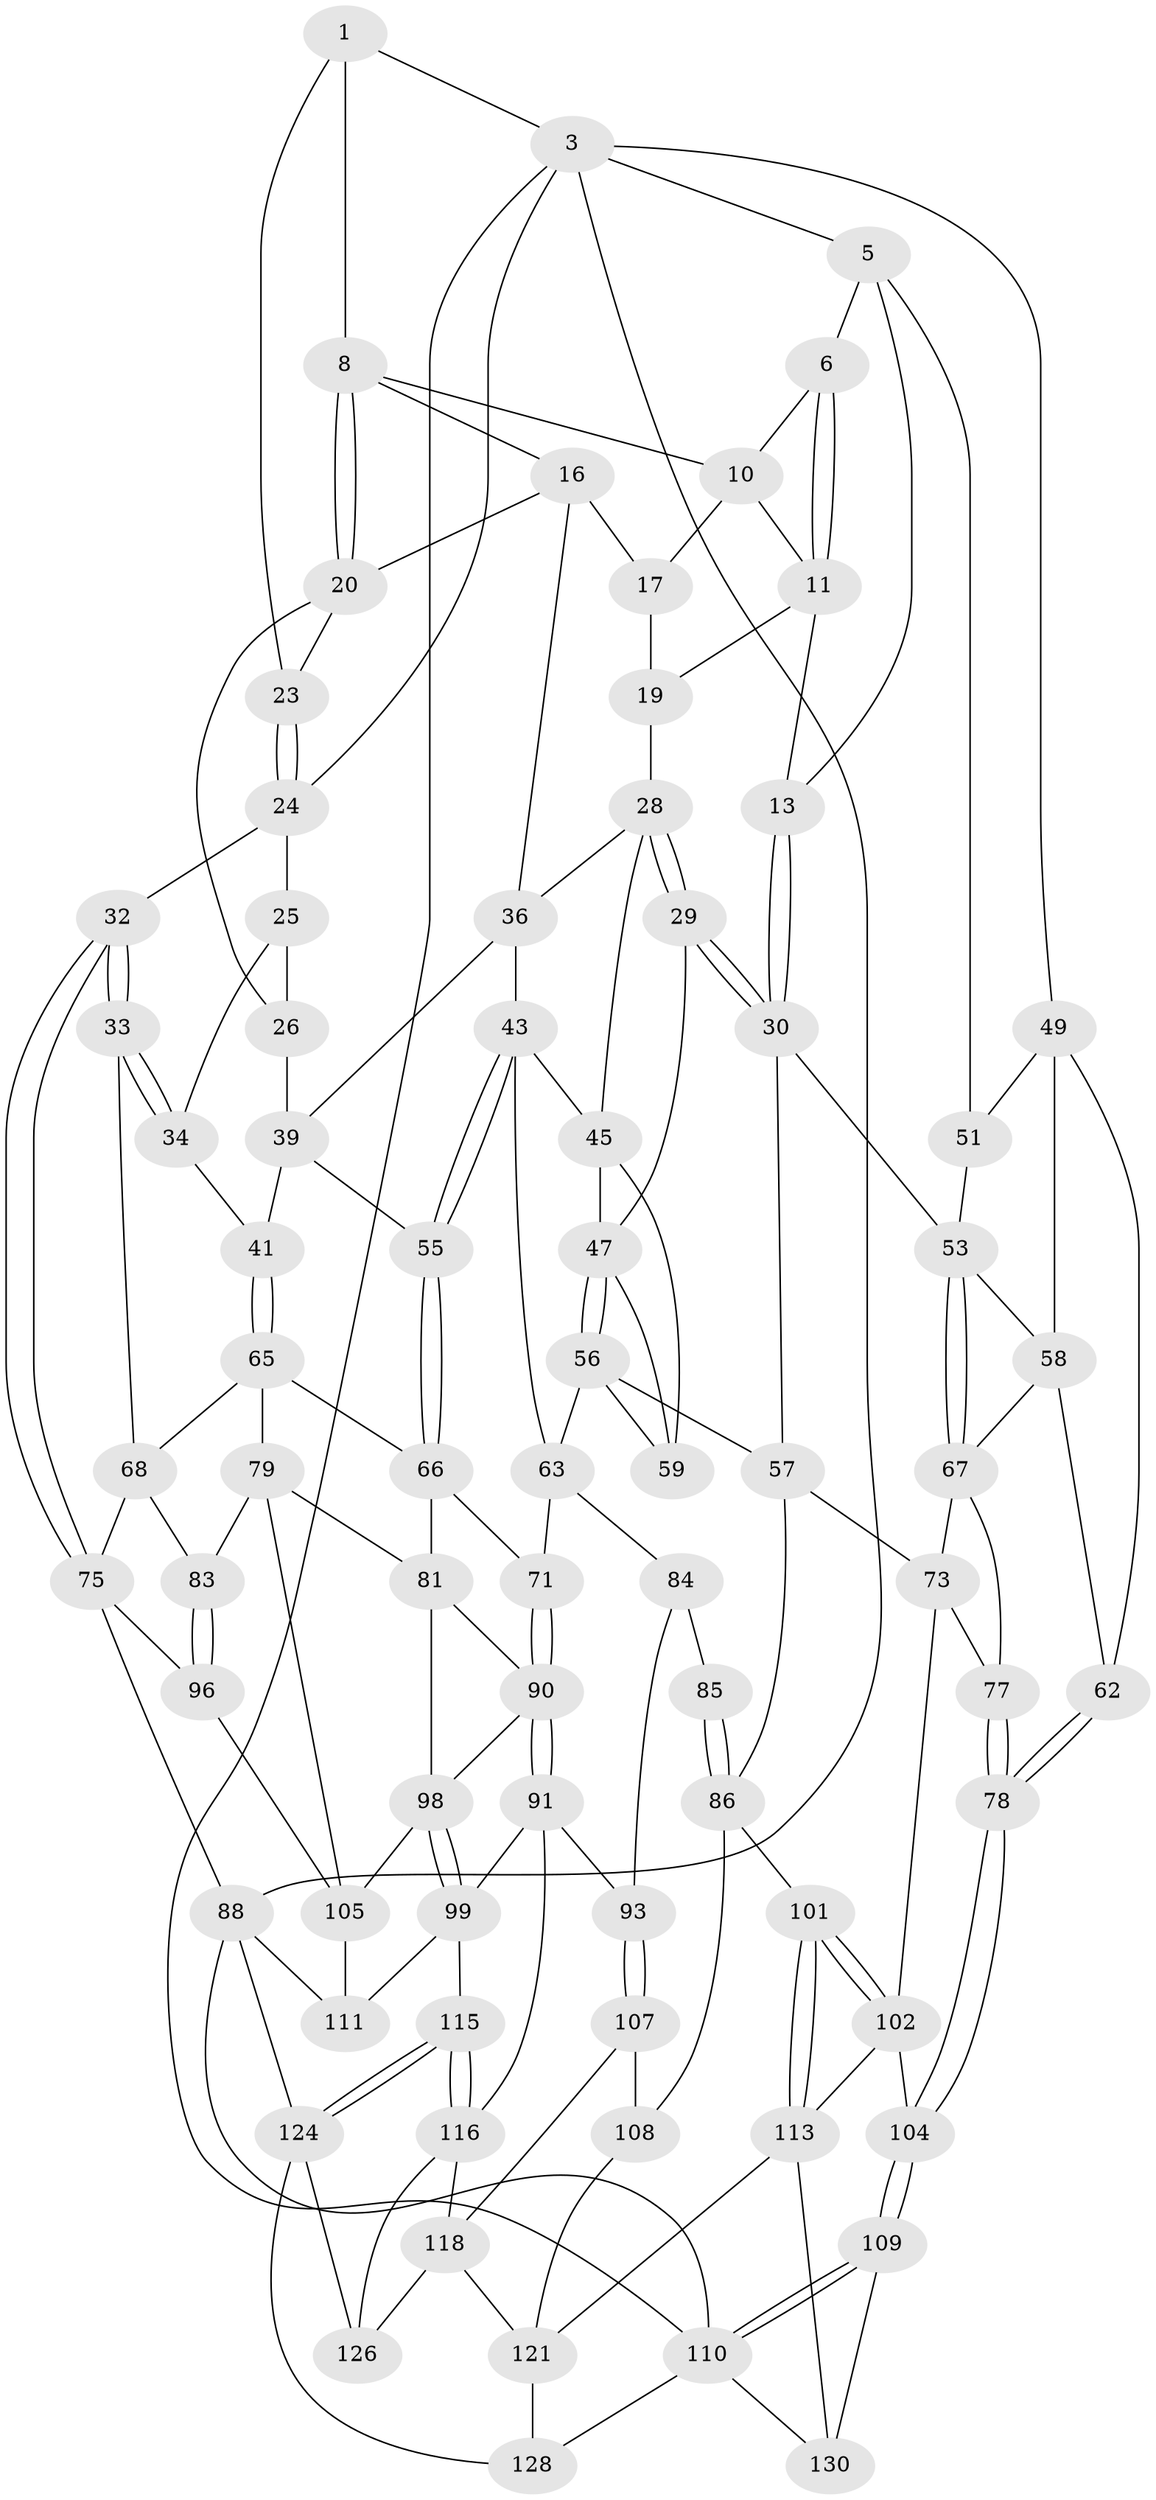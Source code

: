 // Generated by graph-tools (version 1.1) at 2025/52/02/27/25 19:52:38]
// undirected, 78 vertices, 169 edges
graph export_dot {
graph [start="1"]
  node [color=gray90,style=filled];
  1 [pos="+0.6957814392022663+0",super="+2"];
  3 [pos="+1+0",super="+4"];
  5 [pos="+0.20073572747091864+0",super="+14"];
  6 [pos="+0.39582149199386785+0",super="+7"];
  8 [pos="+0.7088570795669519+0.0904720180523672",super="+9"];
  10 [pos="+0.6105063353447034+0.03924062787199508",super="+15"];
  11 [pos="+0.412644645071957+0",super="+12"];
  13 [pos="+0.1339044371608473+0.17114478029079416"];
  16 [pos="+0.5425063455755923+0.16799978050044342",super="+22"];
  17 [pos="+0.5304876530855104+0.16544502029011618",super="+18"];
  19 [pos="+0.3350802937012582+0.15013239570611742",super="+27"];
  20 [pos="+0.727100122718969+0.11717421163570675",super="+21"];
  23 [pos="+0.9135045570382501+0"];
  24 [pos="+0.875445459144139+0.1884583771943111",super="+31"];
  25 [pos="+0.8730873191173086+0.19121372550651936",super="+35"];
  26 [pos="+0.7470493395366294+0.1754190501899598",super="+38"];
  28 [pos="+0.41319752588831243+0.27726518286774354",super="+37"];
  29 [pos="+0.40619086164011026+0.2923461724983394"];
  30 [pos="+0.3291222473977889+0.3400578254643691",super="+52"];
  32 [pos="+1+0.3532061509185359"];
  33 [pos="+1+0.3547178952271442"];
  34 [pos="+0.9698880917062963+0.3479706848790149"];
  36 [pos="+0.6367683095695303+0.22897638985592375",super="+40"];
  39 [pos="+0.7779336425628645+0.3308710691469435",super="+42"];
  41 [pos="+0.9489746016654601+0.36073379656122523"];
  43 [pos="+0.6475818907910241+0.3923437841129888",super="+44"];
  45 [pos="+0.5533489715775194+0.3706140416272135",super="+46"];
  47 [pos="+0.4354991863824198+0.33206675821971454",super="+48"];
  49 [pos="+0+0.1926312790689422",super="+50"];
  51 [pos="+0.11528699115011601+0.17896251812172126"];
  53 [pos="+0.18919425673176518+0.4270320155637211",super="+54"];
  55 [pos="+0.7896828729232422+0.4831208762288042"];
  56 [pos="+0.39047395717510336+0.521538921511962",super="+60"];
  57 [pos="+0.3388780346864307+0.5154591479450281",super="+72"];
  58 [pos="+0.059066350596586534+0.4000158858108512",super="+61"];
  59 [pos="+0.4847868006494802+0.40218445096640193"];
  62 [pos="+0+0.5325103999367014"];
  63 [pos="+0.5566388814204012+0.5290742933963384",super="+64"];
  65 [pos="+0.795372907391248+0.4882907818220593",super="+69"];
  66 [pos="+0.7913476474440165+0.4857738978277958",super="+70"];
  67 [pos="+0.11801859795247162+0.5052296228157511",super="+74"];
  68 [pos="+0.8933192746179166+0.5195551580755143",super="+76"];
  71 [pos="+0.6014044014948684+0.5544630466119829"];
  73 [pos="+0.15827137471550612+0.6016147541360547",super="+97"];
  75 [pos="+1+0.519309381095354",super="+89"];
  77 [pos="+0+0.6181415408410761"];
  78 [pos="+0+0.5914963224673316"];
  79 [pos="+0.801106181588986+0.6352473793571388",super="+80"];
  81 [pos="+0.7928364594077825+0.6385032291823183",super="+82"];
  83 [pos="+0.9290654158838108+0.6218596625439208"];
  84 [pos="+0.47544323771344593+0.5611392118480041",super="+94"];
  85 [pos="+0.36750572610997+0.6887361177415626"];
  86 [pos="+0.27360892618934124+0.7144774552076846",super="+87"];
  88 [pos="+1+1",super="+123"];
  90 [pos="+0.6090930256027721+0.6438471439769377",super="+95"];
  91 [pos="+0.5919257391710421+0.7244260036540966",super="+92"];
  93 [pos="+0.4998685272764742+0.7202463078560533"];
  96 [pos="+0.9678734351180257+0.7427485039749127"];
  98 [pos="+0.6497725913764559+0.7343389323658106",super="+100"];
  99 [pos="+0.6444862747435672+0.7385758108238742",super="+112"];
  101 [pos="+0.2053083958942165+0.7780547954774739"];
  102 [pos="+0.07279621764083782+0.6917939451120648",super="+103"];
  104 [pos="+0+0.7811729163535405"];
  105 [pos="+0.8338290897314322+0.7622105097017194",super="+106"];
  107 [pos="+0.46053560825531575+0.7597882527574609",super="+119"];
  108 [pos="+0.35416023803729113+0.7704209339850642",super="+120"];
  109 [pos="+0+0.8362872272891123",super="+132"];
  110 [pos="+0+1",super="+129"];
  111 [pos="+0.8203927056032327+0.7967788087859833"];
  113 [pos="+0.17949808743647247+0.841763987831741",super="+114"];
  115 [pos="+0.6228096474572389+0.9235721207531862"];
  116 [pos="+0.5689513985273706+0.898549350052816",super="+117"];
  118 [pos="+0.4606587763225999+0.8996913397817421",super="+125"];
  121 [pos="+0.3335464656308767+0.8801460998046116",super="+122"];
  124 [pos="+0.8369234966139439+1",super="+127"];
  126 [pos="+0.340731495699443+1"];
  128 [pos="+0.28920770545323077+1"];
  130 [pos="+0.16650817067732768+1",super="+131"];
  1 -- 8;
  1 -- 3;
  1 -- 23;
  3 -- 88;
  3 -- 49;
  3 -- 5;
  3 -- 110;
  3 -- 24;
  5 -- 6;
  5 -- 13;
  5 -- 51;
  6 -- 11;
  6 -- 11;
  6 -- 10;
  8 -- 20;
  8 -- 20;
  8 -- 16;
  8 -- 10;
  10 -- 17;
  10 -- 11;
  11 -- 19;
  11 -- 13;
  13 -- 30;
  13 -- 30;
  16 -- 17;
  16 -- 20;
  16 -- 36;
  17 -- 19 [weight=2];
  19 -- 28;
  20 -- 23;
  20 -- 26;
  23 -- 24;
  23 -- 24;
  24 -- 25;
  24 -- 32;
  25 -- 26 [weight=2];
  25 -- 34;
  26 -- 39;
  28 -- 29;
  28 -- 29;
  28 -- 45;
  28 -- 36;
  29 -- 30;
  29 -- 30;
  29 -- 47;
  30 -- 57;
  30 -- 53;
  32 -- 33;
  32 -- 33;
  32 -- 75;
  32 -- 75;
  33 -- 34;
  33 -- 34;
  33 -- 68;
  34 -- 41;
  36 -- 43;
  36 -- 39;
  39 -- 41;
  39 -- 55;
  41 -- 65;
  41 -- 65;
  43 -- 55;
  43 -- 55;
  43 -- 45;
  43 -- 63;
  45 -- 59;
  45 -- 47;
  47 -- 56;
  47 -- 56;
  47 -- 59;
  49 -- 62;
  49 -- 58;
  49 -- 51;
  51 -- 53;
  53 -- 67;
  53 -- 67;
  53 -- 58;
  55 -- 66;
  55 -- 66;
  56 -- 57;
  56 -- 59;
  56 -- 63;
  57 -- 73;
  57 -- 86;
  58 -- 67;
  58 -- 62;
  62 -- 78;
  62 -- 78;
  63 -- 71;
  63 -- 84;
  65 -- 66;
  65 -- 68;
  65 -- 79;
  66 -- 71;
  66 -- 81;
  67 -- 73;
  67 -- 77;
  68 -- 83;
  68 -- 75;
  71 -- 90;
  71 -- 90;
  73 -- 77;
  73 -- 102;
  75 -- 88;
  75 -- 96;
  77 -- 78;
  77 -- 78;
  78 -- 104;
  78 -- 104;
  79 -- 83;
  79 -- 81;
  79 -- 105;
  81 -- 98;
  81 -- 90;
  83 -- 96;
  83 -- 96;
  84 -- 85 [weight=2];
  84 -- 93;
  85 -- 86;
  85 -- 86;
  86 -- 108;
  86 -- 101;
  88 -- 110;
  88 -- 124;
  88 -- 111;
  90 -- 91;
  90 -- 91;
  90 -- 98;
  91 -- 99;
  91 -- 116;
  91 -- 93;
  93 -- 107;
  93 -- 107;
  96 -- 105;
  98 -- 99;
  98 -- 99;
  98 -- 105;
  99 -- 115;
  99 -- 111;
  101 -- 102;
  101 -- 102;
  101 -- 113;
  101 -- 113;
  102 -- 104;
  102 -- 113;
  104 -- 109;
  104 -- 109;
  105 -- 111;
  107 -- 108 [weight=2];
  107 -- 118;
  108 -- 121;
  109 -- 110;
  109 -- 110;
  109 -- 130 [weight=2];
  110 -- 128;
  110 -- 130;
  113 -- 130;
  113 -- 121;
  115 -- 116;
  115 -- 116;
  115 -- 124;
  115 -- 124;
  116 -- 118;
  116 -- 126;
  118 -- 121;
  118 -- 126;
  121 -- 128;
  124 -- 128;
  124 -- 126;
}
